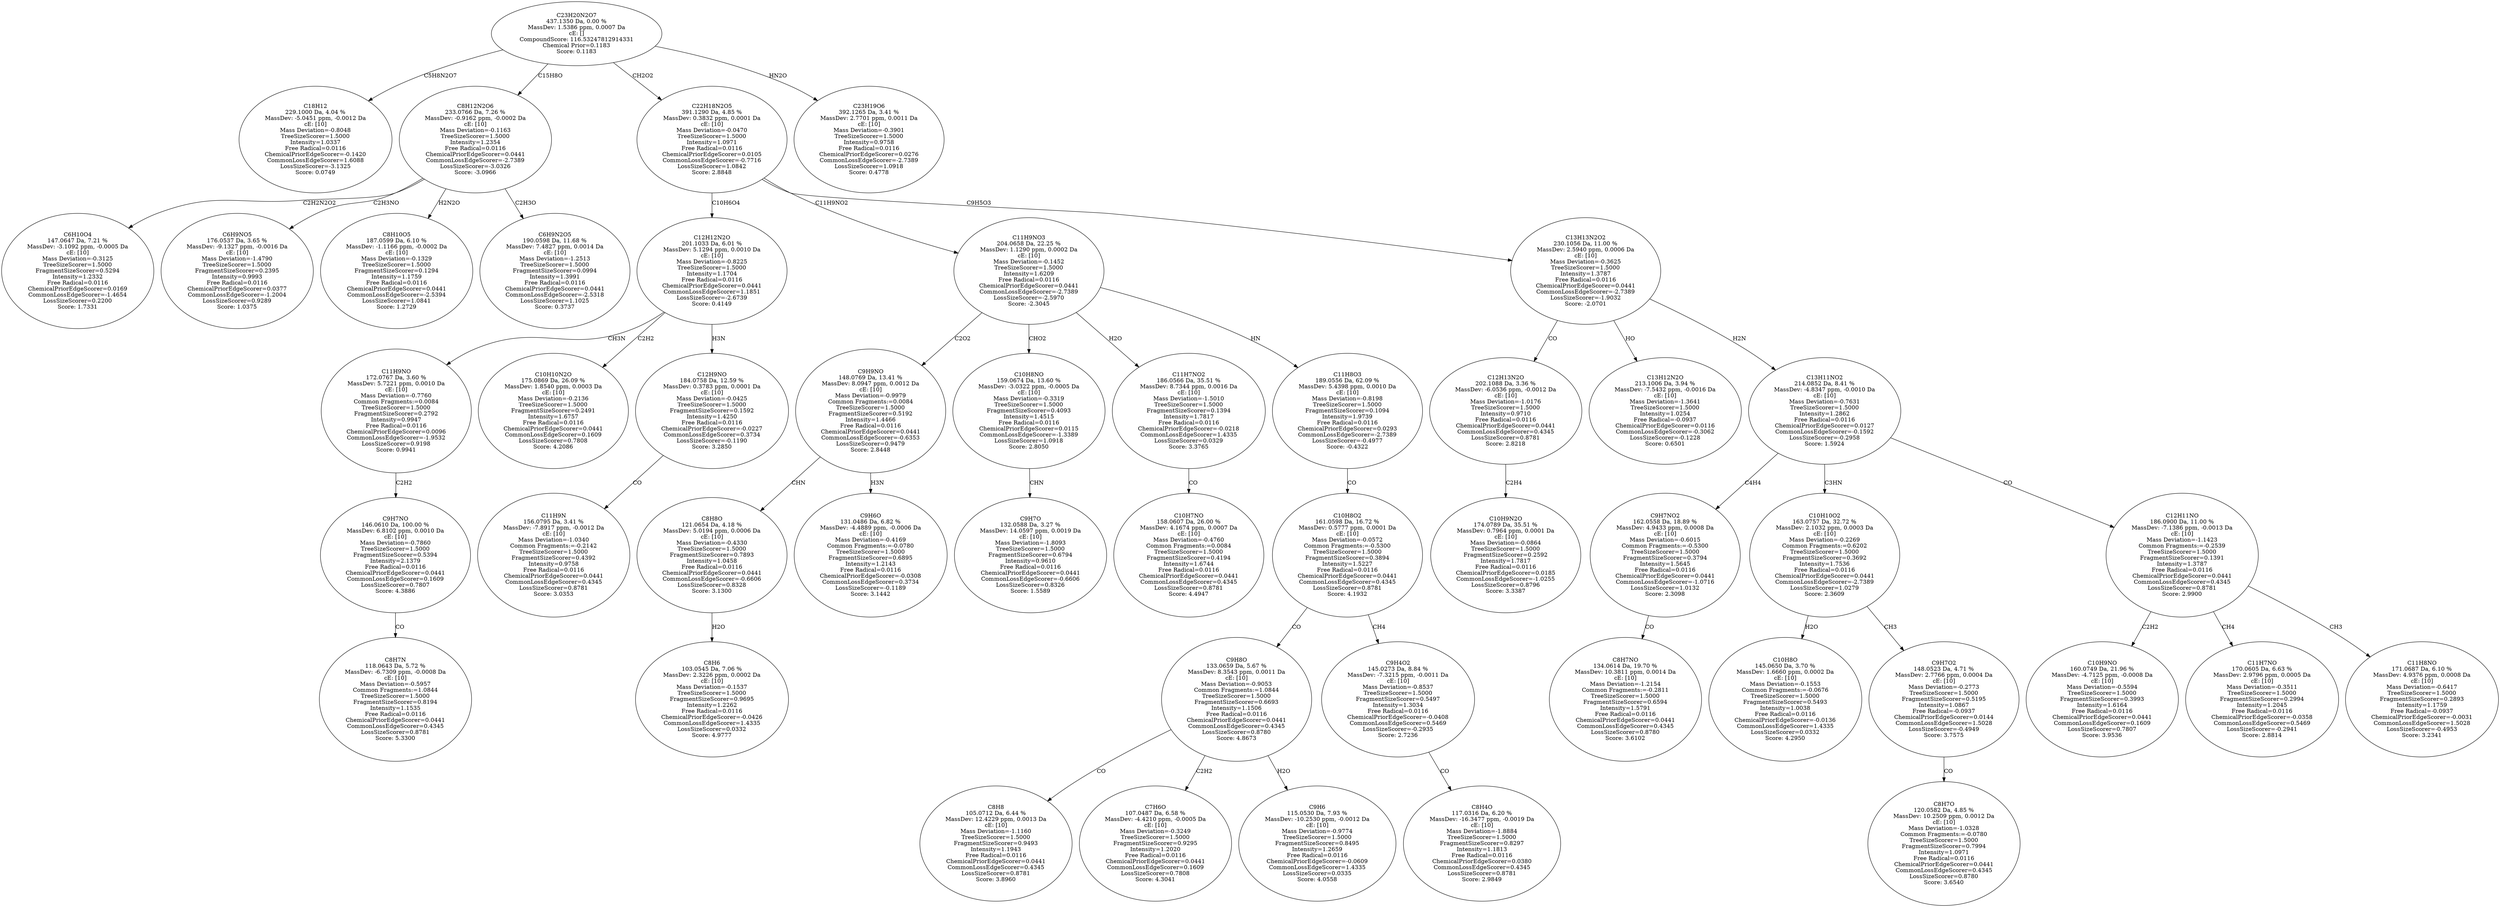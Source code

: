 strict digraph {
v1 [label="C18H12\n229.1000 Da, 4.04 %\nMassDev: -5.0451 ppm, -0.0012 Da\ncE: [10]\nMass Deviation=-0.8048\nTreeSizeScorer=1.5000\nIntensity=1.0337\nFree Radical=0.0116\nChemicalPriorEdgeScorer=-0.1420\nCommonLossEdgeScorer=1.6088\nLossSizeScorer=-3.1325\nScore: 0.0749"];
v2 [label="C6H10O4\n147.0647 Da, 7.21 %\nMassDev: -3.1092 ppm, -0.0005 Da\ncE: [10]\nMass Deviation=-0.3125\nTreeSizeScorer=1.5000\nFragmentSizeScorer=0.5294\nIntensity=1.2332\nFree Radical=0.0116\nChemicalPriorEdgeScorer=0.0169\nCommonLossEdgeScorer=-1.4654\nLossSizeScorer=0.2200\nScore: 1.7331"];
v3 [label="C6H9NO5\n176.0537 Da, 3.65 %\nMassDev: -9.1327 ppm, -0.0016 Da\ncE: [10]\nMass Deviation=-1.4790\nTreeSizeScorer=1.5000\nFragmentSizeScorer=0.2395\nIntensity=0.9993\nFree Radical=0.0116\nChemicalPriorEdgeScorer=0.0377\nCommonLossEdgeScorer=-1.2004\nLossSizeScorer=0.9289\nScore: 1.0375"];
v4 [label="C8H10O5\n187.0599 Da, 6.10 %\nMassDev: -1.1166 ppm, -0.0002 Da\ncE: [10]\nMass Deviation=-0.1329\nTreeSizeScorer=1.5000\nFragmentSizeScorer=0.1294\nIntensity=1.1759\nFree Radical=0.0116\nChemicalPriorEdgeScorer=0.0441\nCommonLossEdgeScorer=-2.5394\nLossSizeScorer=1.0841\nScore: 1.2729"];
v5 [label="C6H9N2O5\n190.0598 Da, 11.68 %\nMassDev: 7.4827 ppm, 0.0014 Da\ncE: [10]\nMass Deviation=-1.2513\nTreeSizeScorer=1.5000\nFragmentSizeScorer=0.0994\nIntensity=1.3991\nFree Radical=0.0116\nChemicalPriorEdgeScorer=0.0441\nCommonLossEdgeScorer=-2.5318\nLossSizeScorer=1.1025\nScore: 0.3737"];
v6 [label="C8H12N2O6\n233.0766 Da, 7.26 %\nMassDev: -0.9162 ppm, -0.0002 Da\ncE: [10]\nMass Deviation=-0.1163\nTreeSizeScorer=1.5000\nIntensity=1.2354\nFree Radical=0.0116\nChemicalPriorEdgeScorer=0.0441\nCommonLossEdgeScorer=-2.7389\nLossSizeScorer=-3.0326\nScore: -3.0966"];
v7 [label="C8H7N\n118.0643 Da, 5.72 %\nMassDev: -6.7309 ppm, -0.0008 Da\ncE: [10]\nMass Deviation=-0.5957\nCommon Fragments:=1.0844\nTreeSizeScorer=1.5000\nFragmentSizeScorer=0.8194\nIntensity=1.1535\nFree Radical=0.0116\nChemicalPriorEdgeScorer=0.0441\nCommonLossEdgeScorer=0.4345\nLossSizeScorer=0.8781\nScore: 5.3300"];
v8 [label="C9H7NO\n146.0610 Da, 100.00 %\nMassDev: 6.8102 ppm, 0.0010 Da\ncE: [10]\nMass Deviation=-0.7860\nTreeSizeScorer=1.5000\nFragmentSizeScorer=0.5394\nIntensity=2.1379\nFree Radical=0.0116\nChemicalPriorEdgeScorer=0.0441\nCommonLossEdgeScorer=0.1609\nLossSizeScorer=0.7807\nScore: 4.3886"];
v9 [label="C11H9NO\n172.0767 Da, 3.60 %\nMassDev: 5.7221 ppm, 0.0010 Da\ncE: [10]\nMass Deviation=-0.7760\nCommon Fragments:=0.0084\nTreeSizeScorer=1.5000\nFragmentSizeScorer=0.2792\nIntensity=0.9947\nFree Radical=0.0116\nChemicalPriorEdgeScorer=0.0096\nCommonLossEdgeScorer=-1.9532\nLossSizeScorer=0.9198\nScore: 0.9941"];
v10 [label="C10H10N2O\n175.0869 Da, 26.09 %\nMassDev: 1.8540 ppm, 0.0003 Da\ncE: [10]\nMass Deviation=-0.2136\nTreeSizeScorer=1.5000\nFragmentSizeScorer=0.2491\nIntensity=1.6757\nFree Radical=0.0116\nChemicalPriorEdgeScorer=0.0441\nCommonLossEdgeScorer=0.1609\nLossSizeScorer=0.7808\nScore: 4.2086"];
v11 [label="C11H9N\n156.0795 Da, 3.41 %\nMassDev: -7.8917 ppm, -0.0012 Da\ncE: [10]\nMass Deviation=-1.0340\nCommon Fragments:=-0.2142\nTreeSizeScorer=1.5000\nFragmentSizeScorer=0.4392\nIntensity=0.9758\nFree Radical=0.0116\nChemicalPriorEdgeScorer=0.0441\nCommonLossEdgeScorer=0.4345\nLossSizeScorer=0.8781\nScore: 3.0353"];
v12 [label="C12H9NO\n184.0758 Da, 12.59 %\nMassDev: 0.3783 ppm, 0.0001 Da\ncE: [10]\nMass Deviation=-0.0425\nTreeSizeScorer=1.5000\nFragmentSizeScorer=0.1592\nIntensity=1.4250\nFree Radical=0.0116\nChemicalPriorEdgeScorer=-0.0227\nCommonLossEdgeScorer=0.3734\nLossSizeScorer=-0.1190\nScore: 3.2850"];
v13 [label="C12H12N2O\n201.1033 Da, 6.01 %\nMassDev: 5.1294 ppm, 0.0010 Da\ncE: [10]\nMass Deviation=-0.8225\nTreeSizeScorer=1.5000\nIntensity=1.1704\nFree Radical=0.0116\nChemicalPriorEdgeScorer=0.0441\nCommonLossEdgeScorer=1.1851\nLossSizeScorer=-2.6739\nScore: 0.4149"];
v14 [label="C8H6\n103.0545 Da, 7.06 %\nMassDev: 2.3226 ppm, 0.0002 Da\ncE: [10]\nMass Deviation=-0.1537\nTreeSizeScorer=1.5000\nFragmentSizeScorer=0.9695\nIntensity=1.2262\nFree Radical=0.0116\nChemicalPriorEdgeScorer=-0.0426\nCommonLossEdgeScorer=1.4335\nLossSizeScorer=0.0332\nScore: 4.9777"];
v15 [label="C8H8O\n121.0654 Da, 4.18 %\nMassDev: 5.0194 ppm, 0.0006 Da\ncE: [10]\nMass Deviation=-0.4330\nTreeSizeScorer=1.5000\nFragmentSizeScorer=0.7893\nIntensity=1.0458\nFree Radical=0.0116\nChemicalPriorEdgeScorer=0.0441\nCommonLossEdgeScorer=-0.6606\nLossSizeScorer=0.8328\nScore: 3.1300"];
v16 [label="C9H6O\n131.0486 Da, 6.82 %\nMassDev: -4.4889 ppm, -0.0006 Da\ncE: [10]\nMass Deviation=-0.4169\nCommon Fragments:=-0.0780\nTreeSizeScorer=1.5000\nFragmentSizeScorer=0.6895\nIntensity=1.2143\nFree Radical=0.0116\nChemicalPriorEdgeScorer=-0.0308\nCommonLossEdgeScorer=0.3734\nLossSizeScorer=-0.1189\nScore: 3.1442"];
v17 [label="C9H9NO\n148.0769 Da, 13.41 %\nMassDev: 8.0947 ppm, 0.0012 Da\ncE: [10]\nMass Deviation=-0.9979\nCommon Fragments:=0.0084\nTreeSizeScorer=1.5000\nFragmentSizeScorer=0.5192\nIntensity=1.4466\nFree Radical=0.0116\nChemicalPriorEdgeScorer=0.0441\nCommonLossEdgeScorer=-0.6353\nLossSizeScorer=0.9479\nScore: 2.8448"];
v18 [label="C9H7O\n132.0588 Da, 3.27 %\nMassDev: 14.0597 ppm, 0.0019 Da\ncE: [10]\nMass Deviation=-1.8093\nTreeSizeScorer=1.5000\nFragmentSizeScorer=0.6794\nIntensity=0.9610\nFree Radical=0.0116\nChemicalPriorEdgeScorer=0.0441\nCommonLossEdgeScorer=-0.6606\nLossSizeScorer=0.8326\nScore: 1.5589"];
v19 [label="C10H8NO\n159.0674 Da, 13.60 %\nMassDev: -3.0322 ppm, -0.0005 Da\ncE: [10]\nMass Deviation=-0.3319\nTreeSizeScorer=1.5000\nFragmentSizeScorer=0.4093\nIntensity=1.4515\nFree Radical=0.0116\nChemicalPriorEdgeScorer=0.0115\nCommonLossEdgeScorer=-1.3389\nLossSizeScorer=1.0918\nScore: 2.8050"];
v20 [label="C10H7NO\n158.0607 Da, 26.00 %\nMassDev: 4.1674 ppm, 0.0007 Da\ncE: [10]\nMass Deviation=-0.4760\nCommon Fragments:=0.0084\nTreeSizeScorer=1.5000\nFragmentSizeScorer=0.4194\nIntensity=1.6744\nFree Radical=0.0116\nChemicalPriorEdgeScorer=0.0441\nCommonLossEdgeScorer=0.4345\nLossSizeScorer=0.8781\nScore: 4.4947"];
v21 [label="C11H7NO2\n186.0566 Da, 35.51 %\nMassDev: 8.7344 ppm, 0.0016 Da\ncE: [10]\nMass Deviation=-1.5010\nTreeSizeScorer=1.5000\nFragmentSizeScorer=0.1394\nIntensity=1.7817\nFree Radical=0.0116\nChemicalPriorEdgeScorer=-0.0218\nCommonLossEdgeScorer=1.4335\nLossSizeScorer=0.0329\nScore: 3.3765"];
v22 [label="C8H8\n105.0712 Da, 6.44 %\nMassDev: 12.4229 ppm, 0.0013 Da\ncE: [10]\nMass Deviation=-1.1160\nTreeSizeScorer=1.5000\nFragmentSizeScorer=0.9493\nIntensity=1.1943\nFree Radical=0.0116\nChemicalPriorEdgeScorer=0.0441\nCommonLossEdgeScorer=0.4345\nLossSizeScorer=0.8781\nScore: 3.8960"];
v23 [label="C7H6O\n107.0487 Da, 6.58 %\nMassDev: -4.4210 ppm, -0.0005 Da\ncE: [10]\nMass Deviation=-0.3249\nTreeSizeScorer=1.5000\nFragmentSizeScorer=0.9295\nIntensity=1.2020\nFree Radical=0.0116\nChemicalPriorEdgeScorer=0.0441\nCommonLossEdgeScorer=0.1609\nLossSizeScorer=0.7808\nScore: 4.3041"];
v24 [label="C9H6\n115.0530 Da, 7.93 %\nMassDev: -10.2530 ppm, -0.0012 Da\ncE: [10]\nMass Deviation=-0.9774\nTreeSizeScorer=1.5000\nFragmentSizeScorer=0.8495\nIntensity=1.2659\nFree Radical=0.0116\nChemicalPriorEdgeScorer=-0.0609\nCommonLossEdgeScorer=1.4335\nLossSizeScorer=0.0335\nScore: 4.0558"];
v25 [label="C9H8O\n133.0659 Da, 5.67 %\nMassDev: 8.3543 ppm, 0.0011 Da\ncE: [10]\nMass Deviation=-0.9053\nCommon Fragments:=1.0844\nTreeSizeScorer=1.5000\nFragmentSizeScorer=0.6693\nIntensity=1.1506\nFree Radical=0.0116\nChemicalPriorEdgeScorer=0.0441\nCommonLossEdgeScorer=0.4345\nLossSizeScorer=0.8780\nScore: 4.8673"];
v26 [label="C8H4O\n117.0316 Da, 6.20 %\nMassDev: -16.3477 ppm, -0.0019 Da\ncE: [10]\nMass Deviation=-1.8884\nTreeSizeScorer=1.5000\nFragmentSizeScorer=0.8297\nIntensity=1.1813\nFree Radical=0.0116\nChemicalPriorEdgeScorer=0.0380\nCommonLossEdgeScorer=0.4345\nLossSizeScorer=0.8781\nScore: 2.9849"];
v27 [label="C9H4O2\n145.0273 Da, 8.84 %\nMassDev: -7.3215 ppm, -0.0011 Da\ncE: [10]\nMass Deviation=-0.8537\nTreeSizeScorer=1.5000\nFragmentSizeScorer=0.5497\nIntensity=1.3034\nFree Radical=0.0116\nChemicalPriorEdgeScorer=-0.0408\nCommonLossEdgeScorer=0.5469\nLossSizeScorer=-0.2935\nScore: 2.7236"];
v28 [label="C10H8O2\n161.0598 Da, 16.72 %\nMassDev: 0.5777 ppm, 0.0001 Da\ncE: [10]\nMass Deviation=-0.0572\nCommon Fragments:=-0.5300\nTreeSizeScorer=1.5000\nFragmentSizeScorer=0.3894\nIntensity=1.5227\nFree Radical=0.0116\nChemicalPriorEdgeScorer=0.0441\nCommonLossEdgeScorer=0.4345\nLossSizeScorer=0.8781\nScore: 4.1932"];
v29 [label="C11H8O3\n189.0556 Da, 62.09 %\nMassDev: 5.4398 ppm, 0.0010 Da\ncE: [10]\nMass Deviation=-0.8198\nTreeSizeScorer=1.5000\nFragmentSizeScorer=0.1094\nIntensity=1.9739\nFree Radical=0.0116\nChemicalPriorEdgeScorer=0.0293\nCommonLossEdgeScorer=-2.7389\nLossSizeScorer=-0.4977\nScore: -0.4322"];
v30 [label="C11H9NO3\n204.0658 Da, 22.25 %\nMassDev: 1.1290 ppm, 0.0002 Da\ncE: [10]\nMass Deviation=-0.1452\nTreeSizeScorer=1.5000\nIntensity=1.6209\nFree Radical=0.0116\nChemicalPriorEdgeScorer=0.0441\nCommonLossEdgeScorer=-2.7389\nLossSizeScorer=-2.5970\nScore: -2.3045"];
v31 [label="C10H9N2O\n174.0789 Da, 35.51 %\nMassDev: 0.7964 ppm, 0.0001 Da\ncE: [10]\nMass Deviation=-0.0864\nTreeSizeScorer=1.5000\nFragmentSizeScorer=0.2592\nIntensity=1.7817\nFree Radical=0.0116\nChemicalPriorEdgeScorer=0.0185\nCommonLossEdgeScorer=-1.0255\nLossSizeScorer=0.8796\nScore: 3.3387"];
v32 [label="C12H13N2O\n202.1088 Da, 3.36 %\nMassDev: -6.0536 ppm, -0.0012 Da\ncE: [10]\nMass Deviation=-1.0176\nTreeSizeScorer=1.5000\nIntensity=0.9710\nFree Radical=0.0116\nChemicalPriorEdgeScorer=0.0441\nCommonLossEdgeScorer=0.4345\nLossSizeScorer=0.8781\nScore: 2.8218"];
v33 [label="C13H12N2O\n213.1006 Da, 3.94 %\nMassDev: -7.5432 ppm, -0.0016 Da\ncE: [10]\nMass Deviation=-1.3641\nTreeSizeScorer=1.5000\nIntensity=1.0254\nFree Radical=-0.0937\nChemicalPriorEdgeScorer=0.0116\nCommonLossEdgeScorer=-0.3062\nLossSizeScorer=-0.1228\nScore: 0.6501"];
v34 [label="C8H7NO\n134.0614 Da, 19.70 %\nMassDev: 10.3811 ppm, 0.0014 Da\ncE: [10]\nMass Deviation=-1.2154\nCommon Fragments:=-0.2811\nTreeSizeScorer=1.5000\nFragmentSizeScorer=0.6594\nIntensity=1.5791\nFree Radical=0.0116\nChemicalPriorEdgeScorer=0.0441\nCommonLossEdgeScorer=0.4345\nLossSizeScorer=0.8780\nScore: 3.6102"];
v35 [label="C9H7NO2\n162.0558 Da, 18.89 %\nMassDev: 4.9433 ppm, 0.0008 Da\ncE: [10]\nMass Deviation=-0.6015\nCommon Fragments:=-0.5300\nTreeSizeScorer=1.5000\nFragmentSizeScorer=0.3794\nIntensity=1.5645\nFree Radical=0.0116\nChemicalPriorEdgeScorer=0.0441\nCommonLossEdgeScorer=-1.0716\nLossSizeScorer=1.0132\nScore: 2.3098"];
v36 [label="C10H8O\n145.0650 Da, 3.70 %\nMassDev: 1.6660 ppm, 0.0002 Da\ncE: [10]\nMass Deviation=-0.1553\nCommon Fragments:=-0.0676\nTreeSizeScorer=1.5000\nFragmentSizeScorer=0.5493\nIntensity=1.0038\nFree Radical=0.0116\nChemicalPriorEdgeScorer=-0.0136\nCommonLossEdgeScorer=1.4335\nLossSizeScorer=0.0332\nScore: 4.2950"];
v37 [label="C8H7O\n120.0582 Da, 4.85 %\nMassDev: 10.2509 ppm, 0.0012 Da\ncE: [10]\nMass Deviation=-1.0328\nCommon Fragments:=-0.0780\nTreeSizeScorer=1.5000\nFragmentSizeScorer=0.7994\nIntensity=1.0971\nFree Radical=0.0116\nChemicalPriorEdgeScorer=0.0441\nCommonLossEdgeScorer=0.4345\nLossSizeScorer=0.8780\nScore: 3.6540"];
v38 [label="C9H7O2\n148.0523 Da, 4.71 %\nMassDev: 2.7766 ppm, 0.0004 Da\ncE: [10]\nMass Deviation=-0.2773\nTreeSizeScorer=1.5000\nFragmentSizeScorer=0.5195\nIntensity=1.0867\nFree Radical=-0.0937\nChemicalPriorEdgeScorer=0.0144\nCommonLossEdgeScorer=1.5028\nLossSizeScorer=-0.4949\nScore: 3.7575"];
v39 [label="C10H10O2\n163.0757 Da, 32.72 %\nMassDev: 2.1032 ppm, 0.0003 Da\ncE: [10]\nMass Deviation=-0.2269\nCommon Fragments:=0.6202\nTreeSizeScorer=1.5000\nFragmentSizeScorer=0.3692\nIntensity=1.7536\nFree Radical=0.0116\nChemicalPriorEdgeScorer=0.0441\nCommonLossEdgeScorer=-2.7389\nLossSizeScorer=1.0279\nScore: 2.3609"];
v40 [label="C10H9NO\n160.0749 Da, 21.96 %\nMassDev: -4.7125 ppm, -0.0008 Da\ncE: [10]\nMass Deviation=-0.5594\nTreeSizeScorer=1.5000\nFragmentSizeScorer=0.3993\nIntensity=1.6164\nFree Radical=0.0116\nChemicalPriorEdgeScorer=0.0441\nCommonLossEdgeScorer=0.1609\nLossSizeScorer=0.7807\nScore: 3.9536"];
v41 [label="C11H7NO\n170.0605 Da, 6.63 %\nMassDev: 2.9796 ppm, 0.0005 Da\ncE: [10]\nMass Deviation=-0.3511\nTreeSizeScorer=1.5000\nFragmentSizeScorer=0.2994\nIntensity=1.2045\nFree Radical=0.0116\nChemicalPriorEdgeScorer=-0.0358\nCommonLossEdgeScorer=0.5469\nLossSizeScorer=-0.2941\nScore: 2.8814"];
v42 [label="C11H8NO\n171.0687 Da, 6.10 %\nMassDev: 4.9376 ppm, 0.0008 Da\ncE: [10]\nMass Deviation=-0.6417\nTreeSizeScorer=1.5000\nFragmentSizeScorer=0.2893\nIntensity=1.1759\nFree Radical=-0.0937\nChemicalPriorEdgeScorer=-0.0031\nCommonLossEdgeScorer=1.5028\nLossSizeScorer=-0.4953\nScore: 3.2341"];
v43 [label="C12H11NO\n186.0900 Da, 11.00 %\nMassDev: -7.1386 ppm, -0.0013 Da\ncE: [10]\nMass Deviation=-1.1423\nCommon Fragments:=-0.2539\nTreeSizeScorer=1.5000\nFragmentSizeScorer=0.1391\nIntensity=1.3787\nFree Radical=0.0116\nChemicalPriorEdgeScorer=0.0441\nCommonLossEdgeScorer=0.4345\nLossSizeScorer=0.8781\nScore: 2.9900"];
v44 [label="C13H11NO2\n214.0852 Da, 8.41 %\nMassDev: -4.8347 ppm, -0.0010 Da\ncE: [10]\nMass Deviation=-0.7631\nTreeSizeScorer=1.5000\nIntensity=1.2862\nFree Radical=0.0116\nChemicalPriorEdgeScorer=0.0127\nCommonLossEdgeScorer=-0.1592\nLossSizeScorer=-0.2958\nScore: 1.5924"];
v45 [label="C13H13N2O2\n230.1056 Da, 11.00 %\nMassDev: 2.5940 ppm, 0.0006 Da\ncE: [10]\nMass Deviation=-0.3625\nTreeSizeScorer=1.5000\nIntensity=1.3787\nFree Radical=0.0116\nChemicalPriorEdgeScorer=0.0441\nCommonLossEdgeScorer=-2.7389\nLossSizeScorer=-1.9032\nScore: -2.0701"];
v46 [label="C22H18N2O5\n391.1290 Da, 4.85 %\nMassDev: 0.3832 ppm, 0.0001 Da\ncE: [10]\nMass Deviation=-0.0470\nTreeSizeScorer=1.5000\nIntensity=1.0971\nFree Radical=0.0116\nChemicalPriorEdgeScorer=0.0105\nCommonLossEdgeScorer=-0.7716\nLossSizeScorer=1.0842\nScore: 2.8848"];
v47 [label="C23H19O6\n392.1265 Da, 3.41 %\nMassDev: 2.7701 ppm, 0.0011 Da\ncE: [10]\nMass Deviation=-0.3901\nTreeSizeScorer=1.5000\nIntensity=0.9758\nFree Radical=0.0116\nChemicalPriorEdgeScorer=0.0276\nCommonLossEdgeScorer=-2.7389\nLossSizeScorer=1.0918\nScore: 0.4778"];
v48 [label="C23H20N2O7\n437.1350 Da, 0.00 %\nMassDev: 1.5386 ppm, 0.0007 Da\ncE: []\nCompoundScore: 116.53247812914331\nChemical Prior=0.1183\nScore: 0.1183"];
v48 -> v1 [label="C5H8N2O7"];
v6 -> v2 [label="C2H2N2O2"];
v6 -> v3 [label="C2H3NO"];
v6 -> v4 [label="H2N2O"];
v6 -> v5 [label="C2H3O"];
v48 -> v6 [label="C15H8O"];
v8 -> v7 [label="CO"];
v9 -> v8 [label="C2H2"];
v13 -> v9 [label="CH3N"];
v13 -> v10 [label="C2H2"];
v12 -> v11 [label="CO"];
v13 -> v12 [label="H3N"];
v46 -> v13 [label="C10H6O4"];
v15 -> v14 [label="H2O"];
v17 -> v15 [label="CHN"];
v17 -> v16 [label="H3N"];
v30 -> v17 [label="C2O2"];
v19 -> v18 [label="CHN"];
v30 -> v19 [label="CHO2"];
v21 -> v20 [label="CO"];
v30 -> v21 [label="H2O"];
v25 -> v22 [label="CO"];
v25 -> v23 [label="C2H2"];
v25 -> v24 [label="H2O"];
v28 -> v25 [label="CO"];
v27 -> v26 [label="CO"];
v28 -> v27 [label="CH4"];
v29 -> v28 [label="CO"];
v30 -> v29 [label="HN"];
v46 -> v30 [label="C11H9NO2"];
v32 -> v31 [label="C2H4"];
v45 -> v32 [label="CO"];
v45 -> v33 [label="HO"];
v35 -> v34 [label="CO"];
v44 -> v35 [label="C4H4"];
v39 -> v36 [label="H2O"];
v38 -> v37 [label="CO"];
v39 -> v38 [label="CH3"];
v44 -> v39 [label="C3HN"];
v43 -> v40 [label="C2H2"];
v43 -> v41 [label="CH4"];
v43 -> v42 [label="CH3"];
v44 -> v43 [label="CO"];
v45 -> v44 [label="H2N"];
v46 -> v45 [label="C9H5O3"];
v48 -> v46 [label="CH2O2"];
v48 -> v47 [label="HN2O"];
}